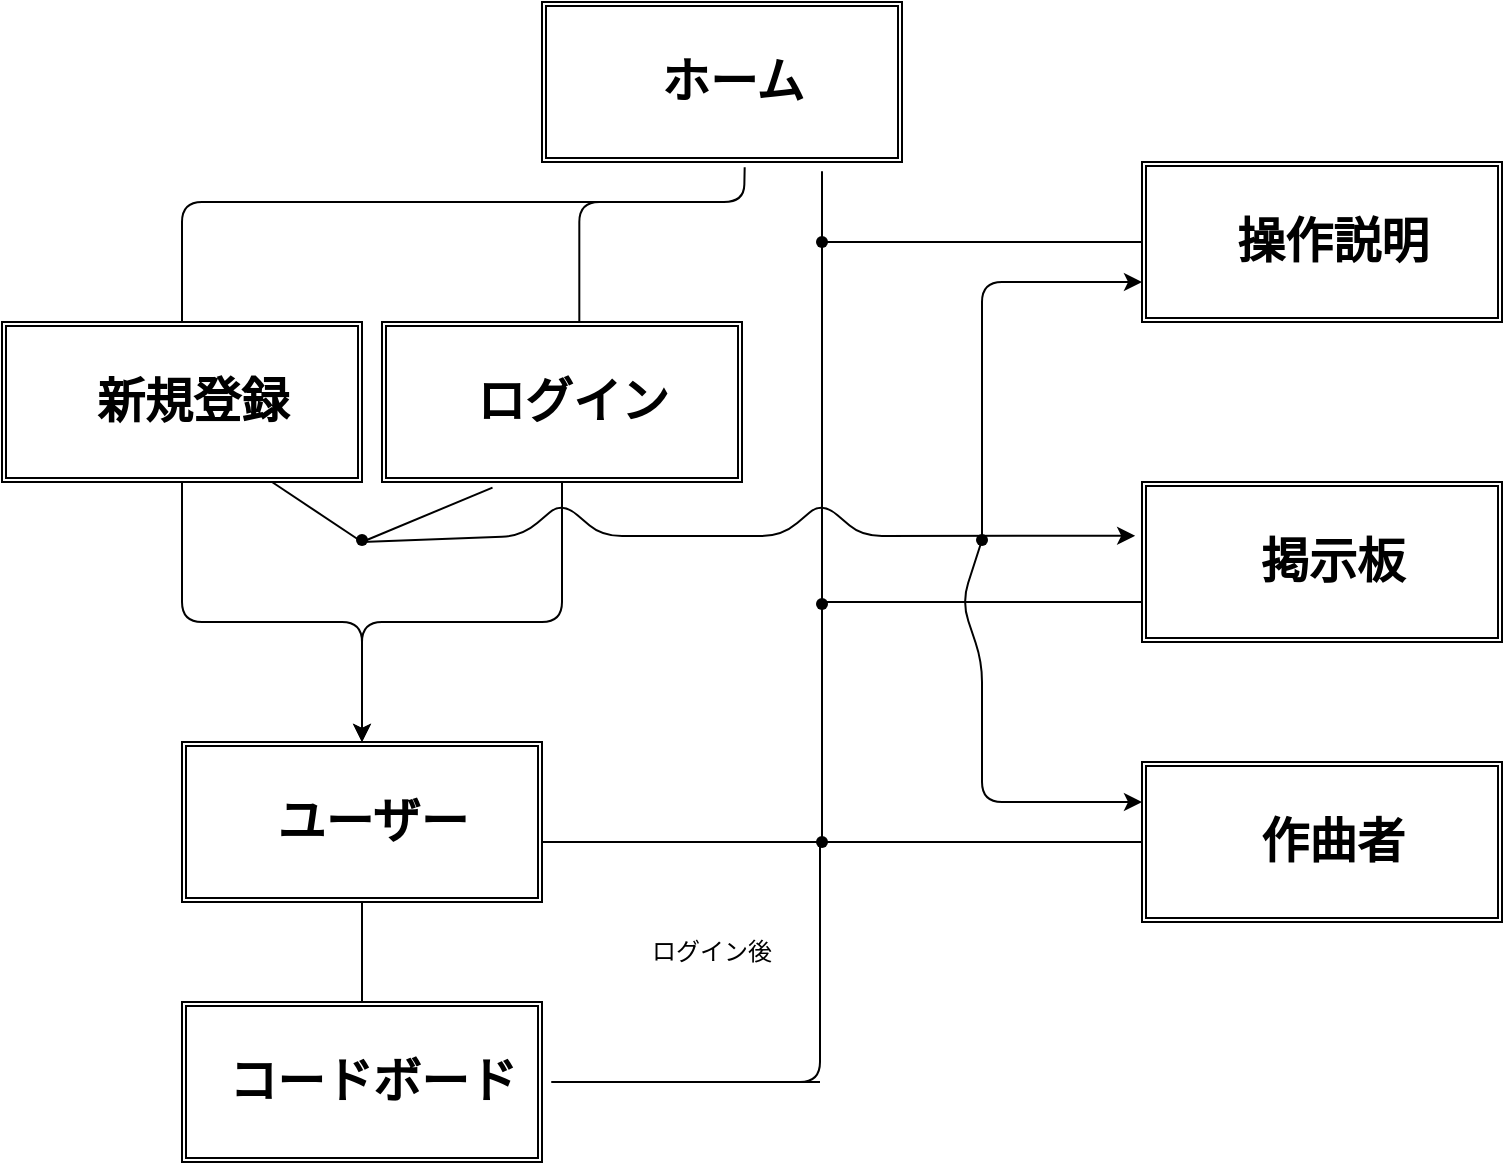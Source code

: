 <mxfile>
    <diagram id="NujpXlOSLoItlAP1wKX2" name="ページ1">
        <mxGraphModel dx="804" dy="214" grid="1" gridSize="10" guides="1" tooltips="1" connect="1" arrows="1" fold="1" page="1" pageScale="1" pageWidth="827" pageHeight="1169" math="0" shadow="0">
            <root>
                <mxCell id="0"/>
                <mxCell id="1" parent="0"/>
                <mxCell id="38" value="" style="shape=ext;double=1;rounded=0;whiteSpace=wrap;html=1;" parent="1" vertex="1">
                    <mxGeometry x="300" y="60" width="180" height="80" as="geometry"/>
                </mxCell>
                <mxCell id="39" value="ホーム" style="text;strokeColor=none;fillColor=none;html=1;fontSize=24;fontStyle=1;verticalAlign=middle;align=center;" parent="1" vertex="1">
                    <mxGeometry x="345" y="80" width="100" height="40" as="geometry"/>
                </mxCell>
                <mxCell id="59" style="edgeStyle=none;html=1;exitX=0.5;exitY=1;exitDx=0;exitDy=0;entryX=0.5;entryY=0;entryDx=0;entryDy=0;" parent="1" source="40" target="53" edge="1">
                    <mxGeometry relative="1" as="geometry">
                        <Array as="points">
                            <mxPoint x="120" y="370"/>
                            <mxPoint x="210" y="370"/>
                        </Array>
                    </mxGeometry>
                </mxCell>
                <mxCell id="40" value="" style="shape=ext;double=1;rounded=0;whiteSpace=wrap;html=1;" parent="1" vertex="1">
                    <mxGeometry x="30" y="220" width="180" height="80" as="geometry"/>
                </mxCell>
                <mxCell id="41" value="新規登録" style="text;strokeColor=none;fillColor=none;html=1;fontSize=24;fontStyle=1;verticalAlign=middle;align=center;" parent="1" vertex="1">
                    <mxGeometry x="75" y="240" width="100" height="40" as="geometry"/>
                </mxCell>
                <mxCell id="60" style="edgeStyle=none;html=1;exitX=0.5;exitY=1;exitDx=0;exitDy=0;entryX=0.5;entryY=0;entryDx=0;entryDy=0;" parent="1" source="42" target="53" edge="1">
                    <mxGeometry relative="1" as="geometry">
                        <Array as="points">
                            <mxPoint x="310" y="370"/>
                            <mxPoint x="210" y="370"/>
                        </Array>
                    </mxGeometry>
                </mxCell>
                <mxCell id="42" value="" style="shape=ext;double=1;rounded=0;whiteSpace=wrap;html=1;" parent="1" vertex="1">
                    <mxGeometry x="220" y="220" width="180" height="80" as="geometry"/>
                </mxCell>
                <mxCell id="43" value="ログイン" style="text;strokeColor=none;fillColor=none;html=1;fontSize=24;fontStyle=1;verticalAlign=middle;align=center;" parent="1" vertex="1">
                    <mxGeometry x="265" y="240" width="100" height="40" as="geometry"/>
                </mxCell>
                <mxCell id="44" value="" style="shape=ext;double=1;rounded=0;whiteSpace=wrap;html=1;" parent="1" vertex="1">
                    <mxGeometry x="600" y="140" width="180" height="80" as="geometry"/>
                </mxCell>
                <mxCell id="45" value="操作説明" style="text;strokeColor=none;fillColor=none;html=1;fontSize=24;fontStyle=1;verticalAlign=middle;align=center;" parent="1" vertex="1">
                    <mxGeometry x="645" y="160" width="100" height="40" as="geometry"/>
                </mxCell>
                <mxCell id="46" value="" style="shape=ext;double=1;rounded=0;whiteSpace=wrap;html=1;" parent="1" vertex="1">
                    <mxGeometry x="120" y="560" width="180" height="80" as="geometry"/>
                </mxCell>
                <mxCell id="47" value="コードボード" style="text;strokeColor=none;fillColor=none;html=1;fontSize=24;fontStyle=1;verticalAlign=middle;align=center;" parent="1" vertex="1">
                    <mxGeometry x="165" y="580" width="100" height="40" as="geometry"/>
                </mxCell>
                <mxCell id="48" value="" style="shape=ext;double=1;rounded=0;whiteSpace=wrap;html=1;" parent="1" vertex="1">
                    <mxGeometry x="600" y="300" width="180" height="80" as="geometry"/>
                </mxCell>
                <mxCell id="49" value="掲示板" style="text;strokeColor=none;fillColor=none;html=1;fontSize=24;fontStyle=1;verticalAlign=middle;align=center;" parent="1" vertex="1">
                    <mxGeometry x="645" y="320" width="100" height="40" as="geometry"/>
                </mxCell>
                <mxCell id="53" value="" style="shape=ext;double=1;rounded=0;whiteSpace=wrap;html=1;" parent="1" vertex="1">
                    <mxGeometry x="120" y="430" width="180" height="80" as="geometry"/>
                </mxCell>
                <mxCell id="54" value="ユーザー" style="text;strokeColor=none;fillColor=none;html=1;fontSize=24;fontStyle=1;verticalAlign=middle;align=center;" parent="1" vertex="1">
                    <mxGeometry x="165" y="450" width="100" height="40" as="geometry"/>
                </mxCell>
                <mxCell id="55" value="" style="endArrow=none;html=1;entryX=0.563;entryY=1.033;entryDx=0;entryDy=0;entryPerimeter=0;" parent="1" target="38" edge="1">
                    <mxGeometry width="50" height="50" relative="1" as="geometry">
                        <mxPoint x="120" y="220" as="sourcePoint"/>
                        <mxPoint x="400" y="160" as="targetPoint"/>
                        <Array as="points">
                            <mxPoint x="120" y="160"/>
                            <mxPoint x="260" y="160"/>
                            <mxPoint x="401" y="160"/>
                        </Array>
                    </mxGeometry>
                </mxCell>
                <mxCell id="56" value="" style="endArrow=none;html=1;" parent="1" edge="1">
                    <mxGeometry width="50" height="50" relative="1" as="geometry">
                        <mxPoint x="318.66" y="220" as="sourcePoint"/>
                        <mxPoint x="390" y="160" as="targetPoint"/>
                        <Array as="points">
                            <mxPoint x="318.66" y="160"/>
                        </Array>
                    </mxGeometry>
                </mxCell>
                <mxCell id="62" value="" style="endArrow=none;html=1;startArrow=none;" parent="1" edge="1" source="86">
                    <mxGeometry width="50" height="50" relative="1" as="geometry">
                        <mxPoint x="300" y="480" as="sourcePoint"/>
                        <mxPoint x="440" y="480" as="targetPoint"/>
                        <Array as="points">
                            <mxPoint x="440" y="140"/>
                        </Array>
                    </mxGeometry>
                </mxCell>
                <mxCell id="63" value="" style="endArrow=none;html=1;" parent="1" edge="1">
                    <mxGeometry width="50" height="50" relative="1" as="geometry">
                        <mxPoint x="439" y="600" as="sourcePoint"/>
                        <mxPoint x="439" y="480" as="targetPoint"/>
                        <Array as="points">
                            <mxPoint x="300" y="600"/>
                            <mxPoint x="439" y="600"/>
                        </Array>
                    </mxGeometry>
                </mxCell>
                <mxCell id="64" value="" style="endArrow=none;html=1;entryX=0.5;entryY=1;entryDx=0;entryDy=0;" parent="1" target="53" edge="1">
                    <mxGeometry width="50" height="50" relative="1" as="geometry">
                        <mxPoint x="210" y="560" as="sourcePoint"/>
                        <mxPoint x="260" y="510" as="targetPoint"/>
                    </mxGeometry>
                </mxCell>
                <mxCell id="65" value="" style="endArrow=none;html=1;entryX=0;entryY=0.75;entryDx=0;entryDy=0;" parent="1" target="48" edge="1">
                    <mxGeometry width="50" height="50" relative="1" as="geometry">
                        <mxPoint x="440" y="360" as="sourcePoint"/>
                        <mxPoint x="490" y="310" as="targetPoint"/>
                    </mxGeometry>
                </mxCell>
                <mxCell id="66" value="" style="endArrow=none;html=1;entryX=0;entryY=0.5;entryDx=0;entryDy=0;startArrow=none;" parent="1" target="44" edge="1" source="88">
                    <mxGeometry width="50" height="50" relative="1" as="geometry">
                        <mxPoint x="440" y="179.5" as="sourcePoint"/>
                        <mxPoint x="580" y="179.5" as="targetPoint"/>
                    </mxGeometry>
                </mxCell>
                <mxCell id="68" value="" style="endArrow=classic;html=1;entryX=0;entryY=0.75;entryDx=0;entryDy=0;" parent="1" target="44" edge="1">
                    <mxGeometry width="50" height="50" relative="1" as="geometry">
                        <mxPoint x="520" y="330" as="sourcePoint"/>
                        <mxPoint x="580" y="260" as="targetPoint"/>
                        <Array as="points">
                            <mxPoint x="520" y="260"/>
                            <mxPoint x="520" y="200"/>
                            <mxPoint x="560" y="200"/>
                        </Array>
                    </mxGeometry>
                </mxCell>
                <mxCell id="70" value="" style="endArrow=classic;html=1;entryX=-0.019;entryY=0.336;entryDx=0;entryDy=0;entryPerimeter=0;" parent="1" target="48" edge="1">
                    <mxGeometry width="50" height="50" relative="1" as="geometry">
                        <mxPoint x="210" y="330" as="sourcePoint"/>
                        <mxPoint x="490" y="260" as="targetPoint"/>
                        <Array as="points">
                            <mxPoint x="290" y="327"/>
                            <mxPoint x="310" y="310"/>
                            <mxPoint x="330" y="327"/>
                            <mxPoint x="420" y="327"/>
                            <mxPoint x="440" y="310"/>
                            <mxPoint x="460" y="327"/>
                        </Array>
                    </mxGeometry>
                </mxCell>
                <mxCell id="75" value="" style="endArrow=none;html=1;entryX=0.307;entryY=1.035;entryDx=0;entryDy=0;entryPerimeter=0;" parent="1" target="42" edge="1">
                    <mxGeometry width="50" height="50" relative="1" as="geometry">
                        <mxPoint x="210" y="330" as="sourcePoint"/>
                        <mxPoint x="265" y="290" as="targetPoint"/>
                    </mxGeometry>
                </mxCell>
                <mxCell id="76" value="" style="endArrow=none;html=1;entryX=0.75;entryY=1;entryDx=0;entryDy=0;" parent="1" target="40" edge="1">
                    <mxGeometry width="50" height="50" relative="1" as="geometry">
                        <mxPoint x="210" y="330" as="sourcePoint"/>
                        <mxPoint x="220" y="300" as="targetPoint"/>
                    </mxGeometry>
                </mxCell>
                <mxCell id="77" value="ログイン後" style="text;html=1;strokeColor=none;fillColor=none;align=center;verticalAlign=middle;whiteSpace=wrap;rounded=0;" parent="1" vertex="1">
                    <mxGeometry x="345" y="520" width="80" height="30" as="geometry"/>
                </mxCell>
                <mxCell id="78" value="" style="shape=ext;double=1;rounded=0;whiteSpace=wrap;html=1;" parent="1" vertex="1">
                    <mxGeometry x="600" y="440" width="180" height="80" as="geometry"/>
                </mxCell>
                <mxCell id="79" value="作曲者" style="text;strokeColor=none;fillColor=none;html=1;fontSize=24;fontStyle=1;verticalAlign=middle;align=center;" parent="1" vertex="1">
                    <mxGeometry x="645" y="460" width="100" height="40" as="geometry"/>
                </mxCell>
                <mxCell id="82" value="" style="endArrow=none;html=1;entryX=0;entryY=0.5;entryDx=0;entryDy=0;" parent="1" target="78" edge="1">
                    <mxGeometry width="50" height="50" relative="1" as="geometry">
                        <mxPoint x="440" y="480" as="sourcePoint"/>
                        <mxPoint x="490" y="430" as="targetPoint"/>
                    </mxGeometry>
                </mxCell>
                <mxCell id="83" value="" style="endArrow=classic;html=1;entryX=0;entryY=0.25;entryDx=0;entryDy=0;startArrow=none;" parent="1" target="78" edge="1" source="84">
                    <mxGeometry width="50" height="50" relative="1" as="geometry">
                        <mxPoint x="520" y="330" as="sourcePoint"/>
                        <mxPoint x="540" y="340" as="targetPoint"/>
                        <Array as="points">
                            <mxPoint x="510" y="360"/>
                            <mxPoint x="520" y="390"/>
                            <mxPoint x="520" y="460"/>
                        </Array>
                    </mxGeometry>
                </mxCell>
                <mxCell id="84" value="" style="shape=waypoint;sketch=0;fillStyle=solid;size=6;pointerEvents=1;points=[];fillColor=none;resizable=0;rotatable=0;perimeter=centerPerimeter;snapToPoint=1;" vertex="1" parent="1">
                    <mxGeometry x="500" y="309" width="40" height="40" as="geometry"/>
                </mxCell>
                <mxCell id="85" value="" style="endArrow=none;html=1;entryDx=0;entryDy=0;" edge="1" parent="1" target="84">
                    <mxGeometry width="50" height="50" relative="1" as="geometry">
                        <mxPoint x="520" y="330" as="sourcePoint"/>
                        <mxPoint x="600" y="460" as="targetPoint"/>
                        <Array as="points"/>
                    </mxGeometry>
                </mxCell>
                <mxCell id="86" value="" style="shape=waypoint;sketch=0;fillStyle=solid;size=6;pointerEvents=1;points=[];fillColor=none;resizable=0;rotatable=0;perimeter=centerPerimeter;snapToPoint=1;" vertex="1" parent="1">
                    <mxGeometry x="420" y="341" width="40" height="40" as="geometry"/>
                </mxCell>
                <mxCell id="87" value="" style="endArrow=none;html=1;startArrow=none;" edge="1" parent="1" source="91" target="86">
                    <mxGeometry width="50" height="50" relative="1" as="geometry">
                        <mxPoint x="300" y="480" as="sourcePoint"/>
                        <mxPoint x="440" y="480" as="targetPoint"/>
                        <Array as="points">
                            <mxPoint x="440" y="480"/>
                        </Array>
                    </mxGeometry>
                </mxCell>
                <mxCell id="88" value="" style="shape=waypoint;sketch=0;fillStyle=solid;size=6;pointerEvents=1;points=[];fillColor=none;resizable=0;rotatable=0;perimeter=centerPerimeter;snapToPoint=1;" vertex="1" parent="1">
                    <mxGeometry x="420" y="160" width="40" height="40" as="geometry"/>
                </mxCell>
                <mxCell id="89" value="" style="endArrow=none;html=1;entryDx=0;entryDy=0;" edge="1" parent="1" target="88">
                    <mxGeometry width="50" height="50" relative="1" as="geometry">
                        <mxPoint x="440" y="179.5" as="sourcePoint"/>
                        <mxPoint x="600" y="180" as="targetPoint"/>
                    </mxGeometry>
                </mxCell>
                <mxCell id="90" value="" style="shape=waypoint;sketch=0;fillStyle=solid;size=6;pointerEvents=1;points=[];fillColor=none;resizable=0;rotatable=0;perimeter=centerPerimeter;snapToPoint=1;" vertex="1" parent="1">
                    <mxGeometry x="190" y="309" width="40" height="40" as="geometry"/>
                </mxCell>
                <mxCell id="91" value="" style="shape=waypoint;sketch=0;fillStyle=solid;size=6;pointerEvents=1;points=[];fillColor=none;resizable=0;rotatable=0;perimeter=centerPerimeter;snapToPoint=1;" vertex="1" parent="1">
                    <mxGeometry x="420" y="460" width="40" height="40" as="geometry"/>
                </mxCell>
                <mxCell id="92" value="" style="endArrow=none;html=1;" edge="1" parent="1" target="91">
                    <mxGeometry width="50" height="50" relative="1" as="geometry">
                        <mxPoint x="300" y="480" as="sourcePoint"/>
                        <mxPoint x="440" y="361" as="targetPoint"/>
                        <Array as="points"/>
                    </mxGeometry>
                </mxCell>
            </root>
        </mxGraphModel>
    </diagram>
</mxfile>